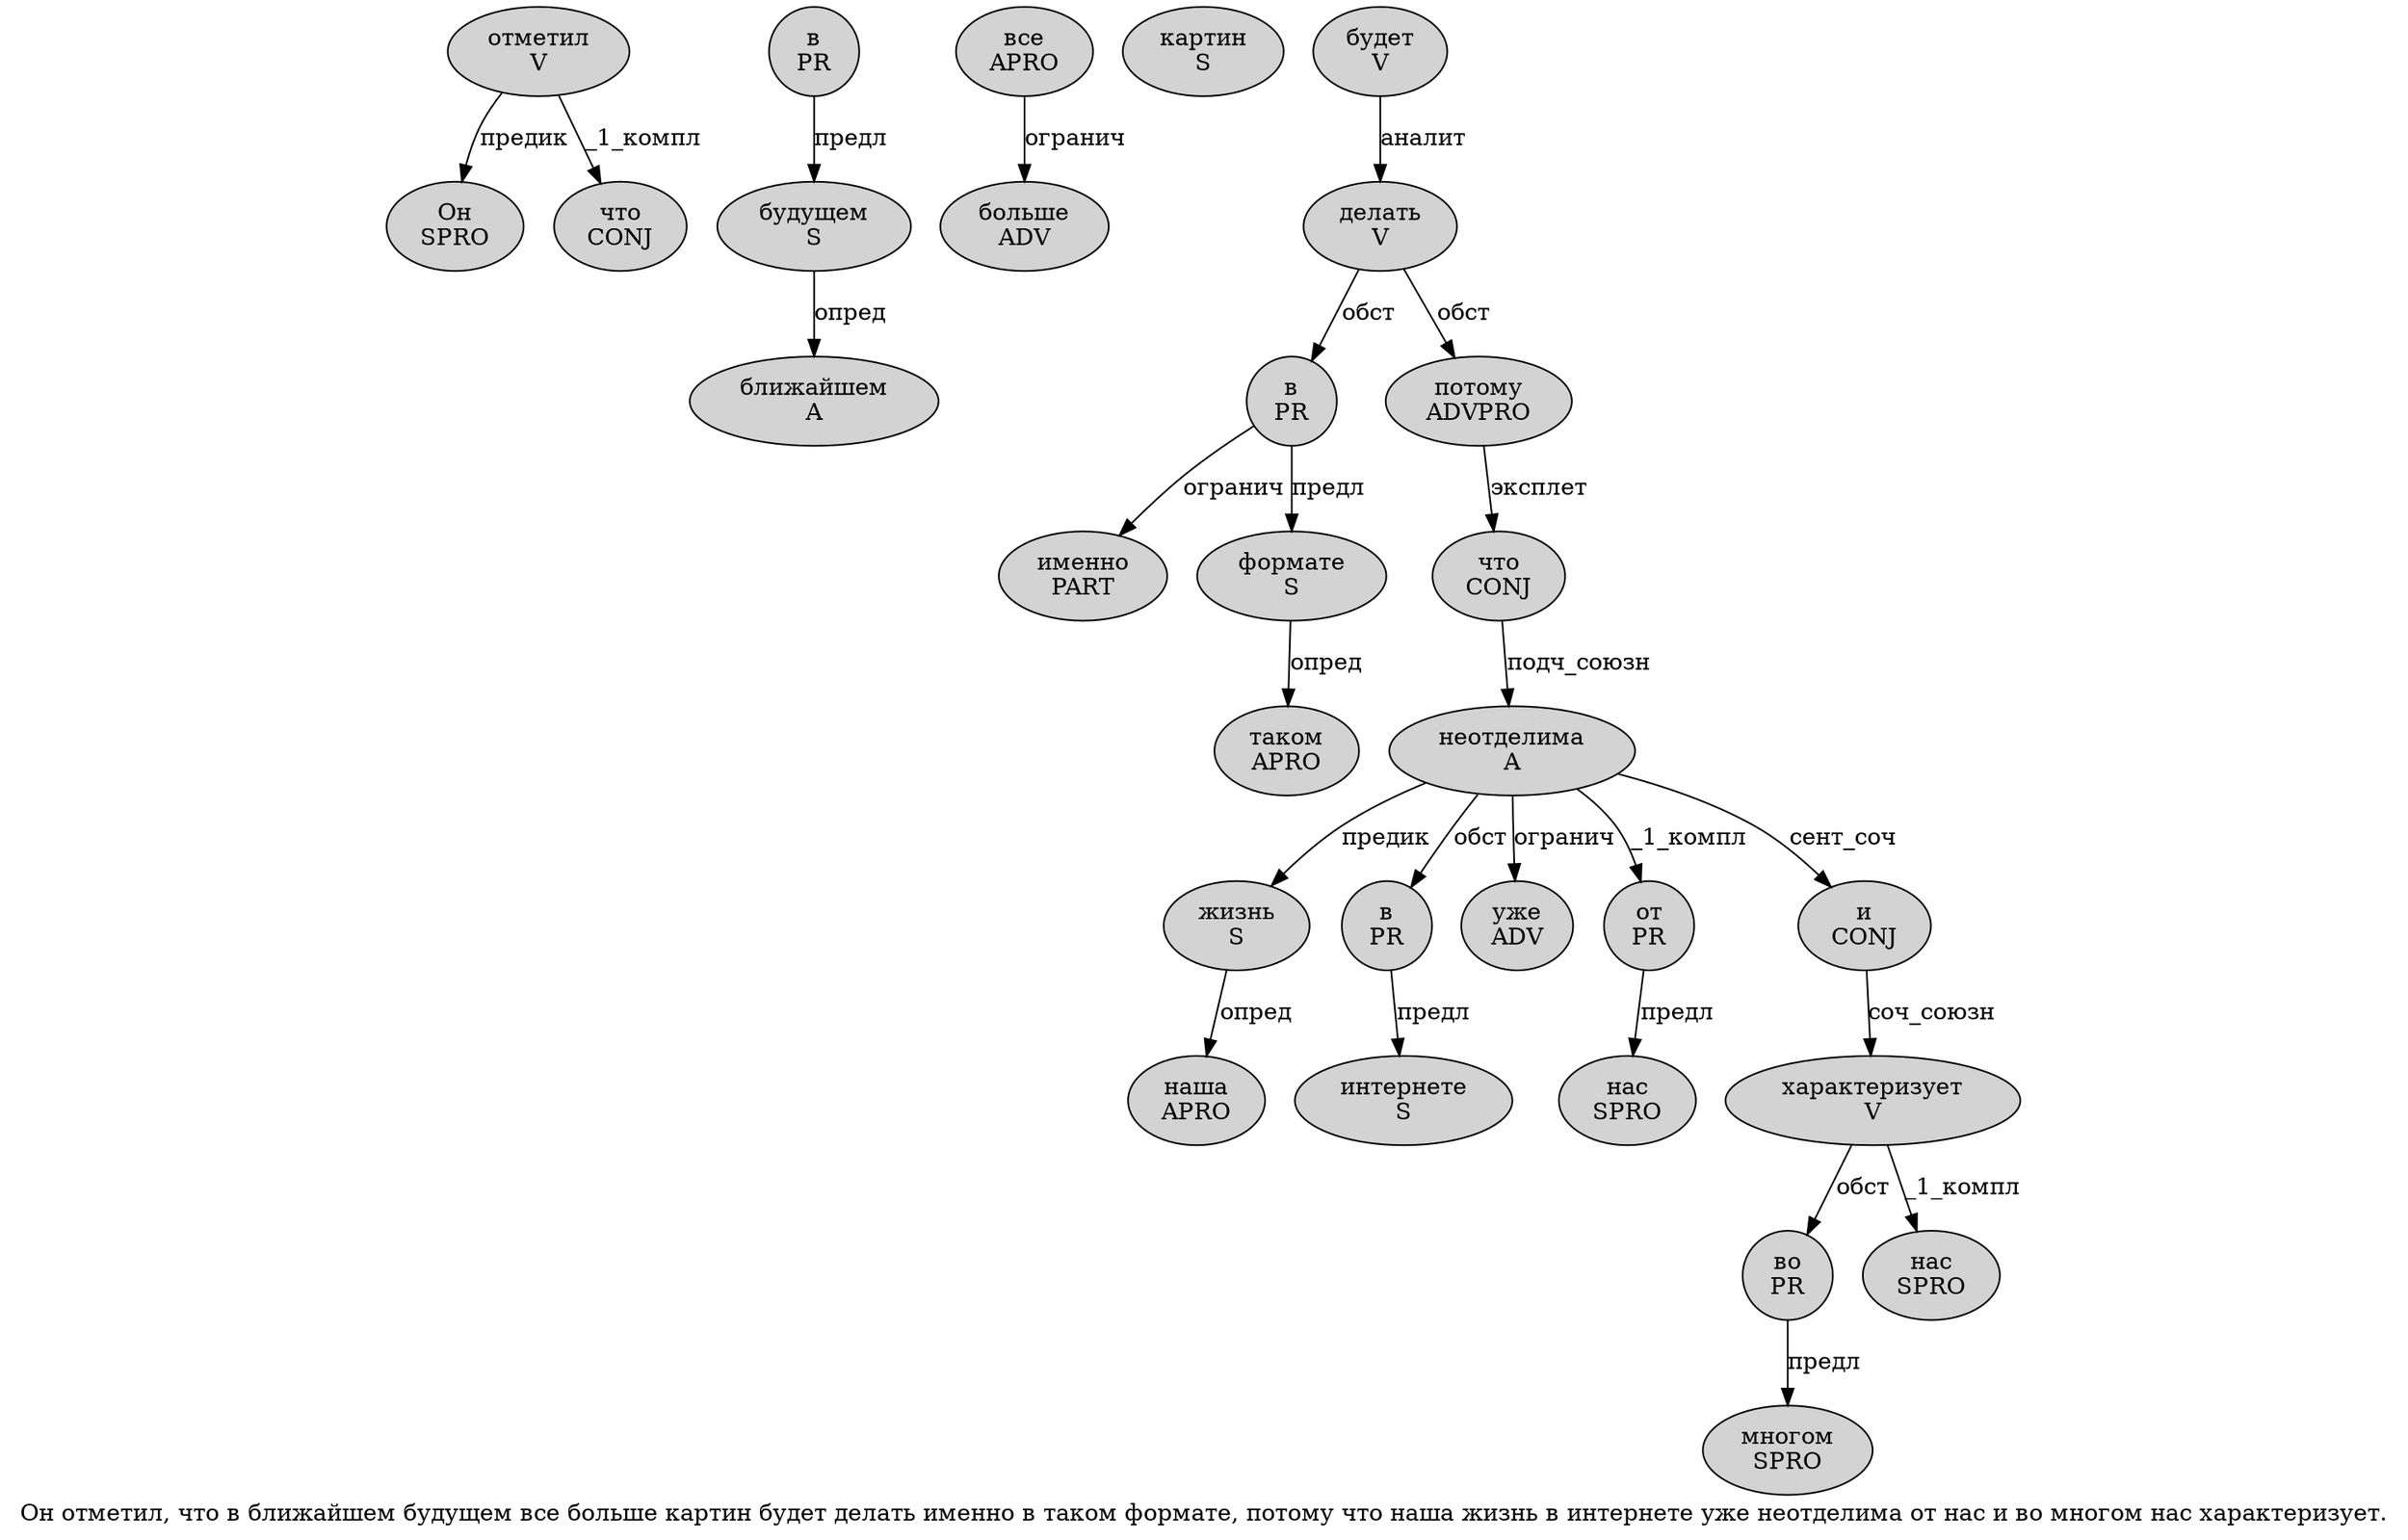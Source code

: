 digraph SENTENCE_1165 {
	graph [label="Он отметил, что в ближайшем будущем все больше картин будет делать именно в таком формате, потому что наша жизнь в интернете уже неотделима от нас и во многом нас характеризует."]
	node [style=filled]
		0 [label="Он
SPRO" color="" fillcolor=lightgray penwidth=1 shape=ellipse]
		1 [label="отметил
V" color="" fillcolor=lightgray penwidth=1 shape=ellipse]
		3 [label="что
CONJ" color="" fillcolor=lightgray penwidth=1 shape=ellipse]
		4 [label="в
PR" color="" fillcolor=lightgray penwidth=1 shape=ellipse]
		5 [label="ближайшем
A" color="" fillcolor=lightgray penwidth=1 shape=ellipse]
		6 [label="будущем
S" color="" fillcolor=lightgray penwidth=1 shape=ellipse]
		7 [label="все
APRO" color="" fillcolor=lightgray penwidth=1 shape=ellipse]
		8 [label="больше
ADV" color="" fillcolor=lightgray penwidth=1 shape=ellipse]
		9 [label="картин
S" color="" fillcolor=lightgray penwidth=1 shape=ellipse]
		10 [label="будет
V" color="" fillcolor=lightgray penwidth=1 shape=ellipse]
		11 [label="делать
V" color="" fillcolor=lightgray penwidth=1 shape=ellipse]
		12 [label="именно
PART" color="" fillcolor=lightgray penwidth=1 shape=ellipse]
		13 [label="в
PR" color="" fillcolor=lightgray penwidth=1 shape=ellipse]
		14 [label="таком
APRO" color="" fillcolor=lightgray penwidth=1 shape=ellipse]
		15 [label="формате
S" color="" fillcolor=lightgray penwidth=1 shape=ellipse]
		17 [label="потому
ADVPRO" color="" fillcolor=lightgray penwidth=1 shape=ellipse]
		18 [label="что
CONJ" color="" fillcolor=lightgray penwidth=1 shape=ellipse]
		19 [label="наша
APRO" color="" fillcolor=lightgray penwidth=1 shape=ellipse]
		20 [label="жизнь
S" color="" fillcolor=lightgray penwidth=1 shape=ellipse]
		21 [label="в
PR" color="" fillcolor=lightgray penwidth=1 shape=ellipse]
		22 [label="интернете
S" color="" fillcolor=lightgray penwidth=1 shape=ellipse]
		23 [label="уже
ADV" color="" fillcolor=lightgray penwidth=1 shape=ellipse]
		24 [label="неотделима
A" color="" fillcolor=lightgray penwidth=1 shape=ellipse]
		25 [label="от
PR" color="" fillcolor=lightgray penwidth=1 shape=ellipse]
		26 [label="нас
SPRO" color="" fillcolor=lightgray penwidth=1 shape=ellipse]
		27 [label="и
CONJ" color="" fillcolor=lightgray penwidth=1 shape=ellipse]
		28 [label="во
PR" color="" fillcolor=lightgray penwidth=1 shape=ellipse]
		29 [label="многом
SPRO" color="" fillcolor=lightgray penwidth=1 shape=ellipse]
		30 [label="нас
SPRO" color="" fillcolor=lightgray penwidth=1 shape=ellipse]
		31 [label="характеризует
V" color="" fillcolor=lightgray penwidth=1 shape=ellipse]
			4 -> 6 [label="предл"]
			18 -> 24 [label="подч_союзн"]
			27 -> 31 [label="соч_союзн"]
			10 -> 11 [label="аналит"]
			1 -> 0 [label="предик"]
			1 -> 3 [label="_1_компл"]
			6 -> 5 [label="опред"]
			7 -> 8 [label="огранич"]
			13 -> 12 [label="огранич"]
			13 -> 15 [label="предл"]
			31 -> 28 [label="обст"]
			31 -> 30 [label="_1_компл"]
			24 -> 20 [label="предик"]
			24 -> 21 [label="обст"]
			24 -> 23 [label="огранич"]
			24 -> 25 [label="_1_компл"]
			24 -> 27 [label="сент_соч"]
			20 -> 19 [label="опред"]
			11 -> 13 [label="обст"]
			11 -> 17 [label="обст"]
			21 -> 22 [label="предл"]
			28 -> 29 [label="предл"]
			25 -> 26 [label="предл"]
			17 -> 18 [label="эксплет"]
			15 -> 14 [label="опред"]
}